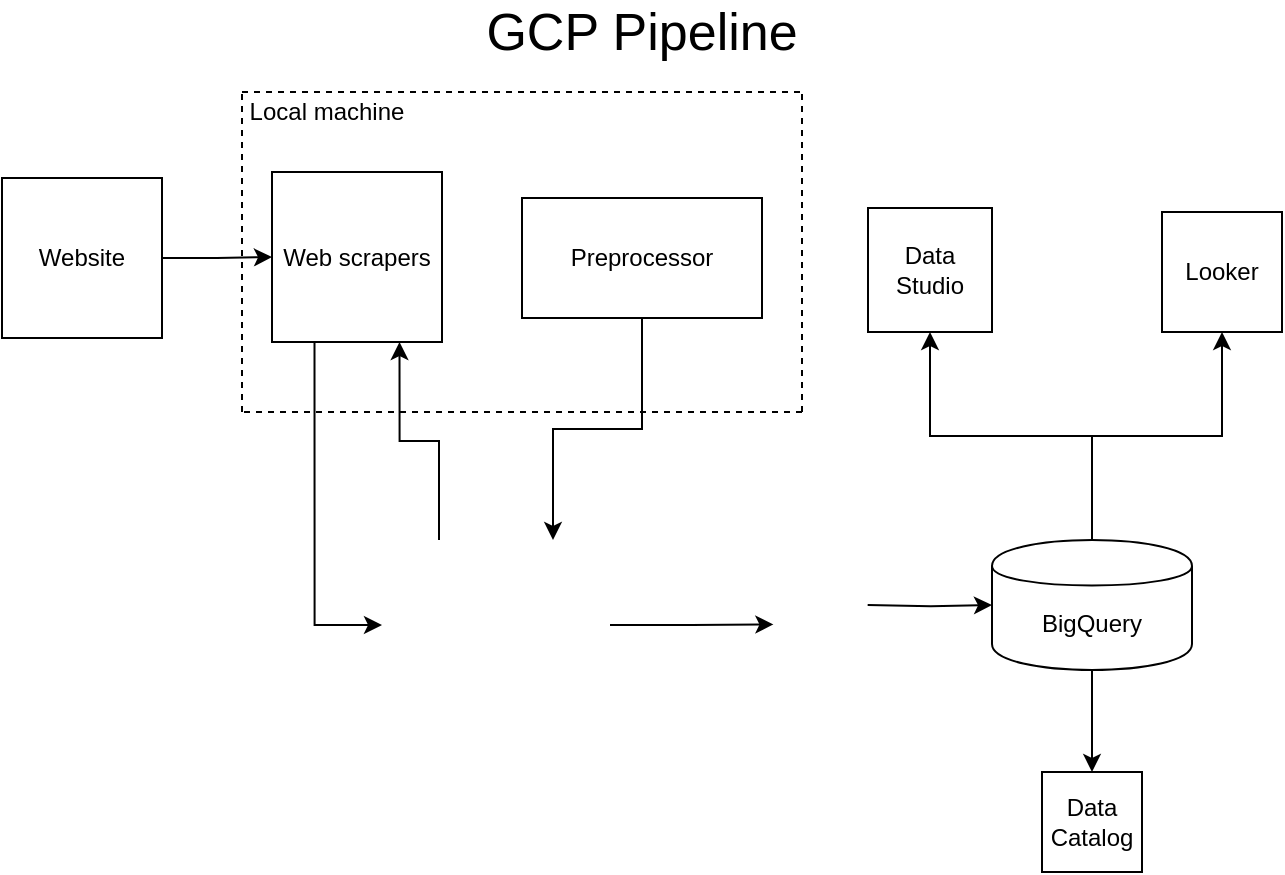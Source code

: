 <mxGraphModel dx="736" dy="620" grid="0" gridSize="10" guides="1" tooltips="1" connect="1" arrows="1" fold="1" page="1" pageScale="1" pageWidth="850" pageHeight="1100" background="#ffffff"><root><mxCell id="0"/><mxCell id="1" parent="0"/><mxCell id="7" style="edgeStyle=orthogonalEdgeStyle;rounded=0;html=1;exitX=1;exitY=0.5;entryX=0;entryY=0.5;jettySize=auto;orthogonalLoop=1;" parent="1" source="2" target="4" edge="1"><mxGeometry relative="1" as="geometry"/></mxCell><mxCell id="2" value="Website" style="rounded=0;whiteSpace=wrap;html=1;" parent="1" vertex="1"><mxGeometry x="80" y="123" width="80" height="80" as="geometry"/></mxCell><mxCell id="3" value="" style="endArrow=none;dashed=1;html=1;" parent="1" edge="1"><mxGeometry width="50" height="50" relative="1" as="geometry"><mxPoint x="200" y="240" as="sourcePoint"/><mxPoint x="200" y="80" as="targetPoint"/></mxGeometry></mxCell><mxCell id="69" style="edgeStyle=orthogonalEdgeStyle;rounded=0;html=1;exitX=0.25;exitY=1;entryX=0;entryY=0.5;jettySize=auto;orthogonalLoop=1;fontSize=12;" edge="1" parent="1" source="4" target="68"><mxGeometry relative="1" as="geometry"/></mxCell><mxCell id="4" value="Web scrapers" style="whiteSpace=wrap;html=1;aspect=fixed;" parent="1" vertex="1"><mxGeometry x="215" y="120" width="85" height="85" as="geometry"/></mxCell><mxCell id="13" value="" style="endArrow=none;dashed=1;html=1;" parent="1" edge="1"><mxGeometry width="50" height="50" relative="1" as="geometry"><mxPoint x="200" y="80" as="sourcePoint"/><mxPoint x="480" y="80" as="targetPoint"/></mxGeometry></mxCell><mxCell id="14" value="" style="endArrow=none;dashed=1;html=1;" parent="1" edge="1"><mxGeometry width="50" height="50" relative="1" as="geometry"><mxPoint x="480" y="240" as="sourcePoint"/><mxPoint x="480" y="80" as="targetPoint"/></mxGeometry></mxCell><mxCell id="15" value="" style="endArrow=none;dashed=1;html=1;" parent="1" edge="1"><mxGeometry width="50" height="50" relative="1" as="geometry"><mxPoint x="480" y="240" as="sourcePoint"/><mxPoint x="200" y="240" as="targetPoint"/></mxGeometry></mxCell><mxCell id="17" value="Local machine" style="text;html=1;strokeColor=none;fillColor=none;align=center;verticalAlign=middle;whiteSpace=wrap;rounded=0;" parent="1" vertex="1"><mxGeometry x="200" y="80" width="85" height="20" as="geometry"/></mxCell><mxCell id="22" style="edgeStyle=orthogonalEdgeStyle;rounded=0;html=1;exitX=0.5;exitY=0;entryX=0.5;entryY=1;jettySize=auto;orthogonalLoop=1;" parent="1" source="19" target="21" edge="1"><mxGeometry relative="1" as="geometry"/></mxCell><mxCell id="42" style="edgeStyle=orthogonalEdgeStyle;rounded=0;html=1;exitX=0.5;exitY=1;entryX=0.5;entryY=0;jettySize=auto;orthogonalLoop=1;" edge="1" parent="1" source="19" target="41"><mxGeometry relative="1" as="geometry"/></mxCell><mxCell id="44" style="edgeStyle=orthogonalEdgeStyle;rounded=0;html=1;exitX=0.5;exitY=0;entryX=0.5;entryY=1;jettySize=auto;orthogonalLoop=1;" edge="1" parent="1" source="19" target="43"><mxGeometry relative="1" as="geometry"/></mxCell><mxCell id="19" value="BigQuery" style="shape=cylinder;whiteSpace=wrap;html=1;boundedLbl=1;" parent="1" vertex="1"><mxGeometry x="575" y="304" width="100" height="65" as="geometry"/></mxCell><mxCell id="21" value="Data Studio" style="whiteSpace=wrap;html=1;aspect=fixed;" parent="1" vertex="1"><mxGeometry x="513" y="138" width="62" height="62" as="geometry"/></mxCell><mxCell id="27" value="GCP Pipeline" style="text;html=1;strokeColor=none;fillColor=none;align=center;verticalAlign=middle;whiteSpace=wrap;rounded=0;fontSize=26;" parent="1" vertex="1"><mxGeometry x="80" y="40" width="640" height="20" as="geometry"/></mxCell><mxCell id="31" style="edgeStyle=orthogonalEdgeStyle;rounded=0;html=1;exitX=0;exitY=0.25;entryX=0;entryY=0.25;jettySize=auto;orthogonalLoop=1;" edge="1" parent="1"><mxGeometry relative="1" as="geometry"><mxPoint x="380" y="153" as="sourcePoint"/><mxPoint x="380" y="153" as="targetPoint"/></mxGeometry></mxCell><mxCell id="40" style="edgeStyle=orthogonalEdgeStyle;rounded=0;html=1;exitX=1;exitY=0.5;entryX=0;entryY=0.5;jettySize=auto;orthogonalLoop=1;" edge="1" parent="1" target="19"><mxGeometry relative="1" as="geometry"><mxPoint x="512.828" y="336.552" as="sourcePoint"/></mxGeometry></mxCell><mxCell id="41" value="Data Catalog" style="whiteSpace=wrap;html=1;aspect=fixed;" vertex="1" parent="1"><mxGeometry x="600" y="420" width="50" height="50" as="geometry"/></mxCell><mxCell id="43" value="Looker" style="whiteSpace=wrap;html=1;aspect=fixed;" vertex="1" parent="1"><mxGeometry x="660" y="140" width="60" height="60" as="geometry"/></mxCell><mxCell id="72" style="edgeStyle=orthogonalEdgeStyle;rounded=0;html=1;exitX=0.5;exitY=1;entryX=0.75;entryY=0;jettySize=auto;orthogonalLoop=1;fontSize=12;" edge="1" parent="1" source="65" target="68"><mxGeometry relative="1" as="geometry"/></mxCell><mxCell id="65" value="Preprocessor" style="rounded=0;whiteSpace=wrap;html=1;fontSize=12;" vertex="1" parent="1"><mxGeometry x="340" y="133" width="120" height="60" as="geometry"/></mxCell><mxCell id="71" style="edgeStyle=orthogonalEdgeStyle;rounded=0;html=1;exitX=0.25;exitY=0;entryX=0.75;entryY=1;jettySize=auto;orthogonalLoop=1;fontSize=12;" edge="1" parent="1" source="68" target="4"><mxGeometry relative="1" as="geometry"/></mxCell><mxCell id="73" style="edgeStyle=orthogonalEdgeStyle;rounded=0;html=1;exitX=1;exitY=0.5;jettySize=auto;orthogonalLoop=1;fontSize=12;" edge="1" parent="1" source="68"><mxGeometry relative="1" as="geometry"><mxPoint x="465.701" y="346.207" as="targetPoint"/></mxGeometry></mxCell><mxCell id="68" value="" style="shape=image;imageAspect=0;aspect=fixed;verticalLabelPosition=bottom;verticalAlign=top;fontSize=12;image=https://miro.medium.com/max/540/1*jdkSgumNQ_13yx3GdSb65Q.png;" vertex="1" parent="1"><mxGeometry x="270" y="304" width="114" height="85" as="geometry"/></mxCell></root></mxGraphModel>